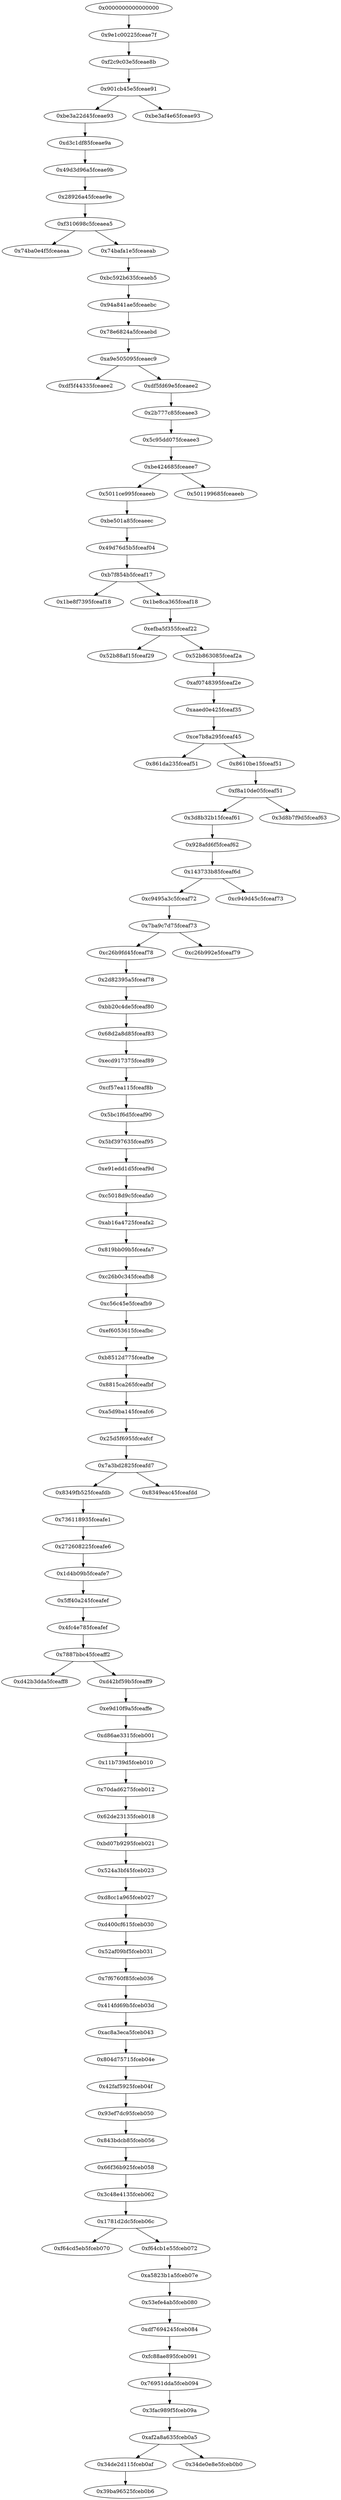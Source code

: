 strict digraph "" {
	graph [bb="0,0,725.04,6660"];
	node [label="\N"];
	"0x0000000000000000"	 [height=0.5,
		pos="274.19,6642",
		width=2.4914];
	"0x9e1c00225fceae7f"	 [height=0.5,
		pos="274.19,6570",
		width=2.329];
	"0x0000000000000000" -> "0x9e1c00225fceae7f"	 [pos="e,274.19,6588.4 274.19,6623.8 274.19,6616.1 274.19,6607 274.19,6598.4"];
	"0xf2c9c03e5fceae8b"	 [height=0.5,
		pos="274.19,6498",
		width=2.3109];
	"0x9e1c00225fceae7f" -> "0xf2c9c03e5fceae8b"	 [pos="e,274.19,6516.4 274.19,6551.8 274.19,6544.1 274.19,6535 274.19,6526.4"];
	"0x901cb45e5fceae91"	 [height=0.5,
		pos="274.19,6426",
		width=2.3651];
	"0xf2c9c03e5fceae8b" -> "0x901cb45e5fceae91"	 [pos="e,274.19,6444.4 274.19,6479.8 274.19,6472.1 274.19,6463 274.19,6454.4"];
	"0xbe3a22d45fceae93"	 [height=0.5,
		pos="181.19,6354",
		width=2.3651];
	"0x901cb45e5fceae91" -> "0xbe3a22d45fceae93"	 [pos="e,203.82,6371.5 251.68,6408.6 239.77,6399.4 224.98,6387.9 212.02,6377.9"];
	"0xbe3af4e65fceae93"	 [height=0.5,
		pos="367.19,6354",
		width=2.3109];
	"0x901cb45e5fceae91" -> "0xbe3af4e65fceae93"	 [pos="e,344.56,6371.5 296.71,6408.6 308.61,6399.4 323.41,6387.9 336.36,6377.9"];
	"0xd3c1df85fceae9a"	 [height=0.5,
		pos="181.19,6282",
		width=2.2026];
	"0xbe3a22d45fceae93" -> "0xd3c1df85fceae9a"	 [pos="e,181.19,6300.4 181.19,6335.8 181.19,6328.1 181.19,6319 181.19,6310.4"];
	"0x49d3d96a5fceae9b"	 [height=0.5,
		pos="181.19,6210",
		width=2.3831];
	"0xd3c1df85fceae9a" -> "0x49d3d96a5fceae9b"	 [pos="e,181.19,6228.4 181.19,6263.8 181.19,6256.1 181.19,6247 181.19,6238.4"];
	"0x28926a45fceae9e"	 [height=0.5,
		pos="181.19,6138",
		width=2.2567];
	"0x49d3d96a5fceae9b" -> "0x28926a45fceae9e"	 [pos="e,181.19,6156.4 181.19,6191.8 181.19,6184.1 181.19,6175 181.19,6166.4"];
	"0xf310698c5fceaea5"	 [height=0.5,
		pos="181.19,6066",
		width=2.329];
	"0x28926a45fceae9e" -> "0xf310698c5fceaea5"	 [pos="e,181.19,6084.4 181.19,6119.8 181.19,6112.1 181.19,6103 181.19,6094.4"];
	"0x74ba0e4f5fceaeaa"	 [height=0.5,
		pos="89.193,5994",
		width=2.3109];
	"0xf310698c5fceaea5" -> "0x74ba0e4f5fceaeaa"	 [pos="e,111.58,6011.5 158.92,6048.6 147.14,6039.4 132.51,6027.9 119.69,6017.9"];
	"0x74bafa1e5fceaeab"	 [height=0.5,
		pos="273.19,5994",
		width=2.3109];
	"0xf310698c5fceaea5" -> "0x74bafa1e5fceaeab"	 [pos="e,250.81,6011.5 203.46,6048.6 215.24,6039.4 229.88,6027.9 242.7,6017.9"];
	"0xbc592b635fceaeb5"	 [height=0.5,
		pos="273.19,5922",
		width=2.3831];
	"0x74bafa1e5fceaeab" -> "0xbc592b635fceaeb5"	 [pos="e,273.19,5940.4 273.19,5975.8 273.19,5968.1 273.19,5959 273.19,5950.4"];
	"0x94a841ae5fceaebc"	 [height=0.5,
		pos="273.19,5850",
		width=2.347];
	"0xbc592b635fceaeb5" -> "0x94a841ae5fceaebc"	 [pos="e,273.19,5868.4 273.19,5903.8 273.19,5896.1 273.19,5887 273.19,5878.4"];
	"0x78e6824a5fceaebd"	 [height=0.5,
		pos="273.19,5778",
		width=2.3651];
	"0x94a841ae5fceaebc" -> "0x78e6824a5fceaebd"	 [pos="e,273.19,5796.4 273.19,5831.8 273.19,5824.1 273.19,5815 273.19,5806.4"];
	"0xa9e505095fceaec9"	 [height=0.5,
		pos="273.19,5706",
		width=2.3651];
	"0x78e6824a5fceaebd" -> "0xa9e505095fceaec9"	 [pos="e,273.19,5724.4 273.19,5759.8 273.19,5752.1 273.19,5743 273.19,5734.4"];
	"0xdf5f44335fceaee2"	 [height=0.5,
		pos="181.19,5634",
		width=2.3109];
	"0xa9e505095fceaec9" -> "0xdf5f44335fceaee2"	 [pos="e,203.58,5651.5 250.92,5688.6 239.14,5679.4 224.51,5667.9 211.69,5657.9"];
	"0xdf5fd69e5fceaee2"	 [height=0.5,
		pos="365.19,5634",
		width=2.2929];
	"0xa9e505095fceaec9" -> "0xdf5fd69e5fceaee2"	 [pos="e,342.81,5651.5 295.46,5688.6 307.24,5679.4 321.88,5667.9 334.7,5657.9"];
	"0x2b777c85fceaee3"	 [height=0.5,
		pos="365.19,5562",
		width=2.2567];
	"0xdf5fd69e5fceaee2" -> "0x2b777c85fceaee3"	 [pos="e,365.19,5580.4 365.19,5615.8 365.19,5608.1 365.19,5599 365.19,5590.4"];
	"0x5c95dd075fceaee3"	 [height=0.5,
		pos="365.19,5490",
		width=2.3651];
	"0x2b777c85fceaee3" -> "0x5c95dd075fceaee3"	 [pos="e,365.19,5508.4 365.19,5543.8 365.19,5536.1 365.19,5527 365.19,5518.4"];
	"0xbe424685fceaee7"	 [height=0.5,
		pos="365.19,5418",
		width=2.2567];
	"0x5c95dd075fceaee3" -> "0xbe424685fceaee7"	 [pos="e,365.19,5436.4 365.19,5471.8 365.19,5464.1 365.19,5455 365.19,5446.4"];
	"0x5011ce995fceaeeb"	 [height=0.5,
		pos="271.19,5346",
		width=2.3651];
	"0xbe424685fceaee7" -> "0x5011ce995fceaeeb"	 [pos="e,294.06,5363.5 342.44,5400.6 330.4,5391.4 315.45,5379.9 302.35,5369.9"];
	"0x501199685fceaeeb"	 [height=0.5,
		pos="460.19,5346",
		width=2.3831];
	"0xbe424685fceaee7" -> "0x501199685fceaeeb"	 [pos="e,437.08,5363.5 388.19,5400.6 400.47,5391.3 415.75,5379.7 429.08,5369.6"];
	"0xbe501a85fceaeec"	 [height=0.5,
		pos="271.19,5274",
		width=2.2206];
	"0x5011ce995fceaeeb" -> "0xbe501a85fceaeec"	 [pos="e,271.19,5292.4 271.19,5327.8 271.19,5320.1 271.19,5311 271.19,5302.4"];
	"0x49d76d5b5fceaf04"	 [height=0.5,
		pos="271.19,5202",
		width=2.3651];
	"0xbe501a85fceaeec" -> "0x49d76d5b5fceaf04"	 [pos="e,271.19,5220.4 271.19,5255.8 271.19,5248.1 271.19,5239 271.19,5230.4"];
	"0xb7f854b5fceaf17"	 [height=0.5,
		pos="271.19,5130",
		width=2.2026];
	"0x49d76d5b5fceaf04" -> "0xb7f854b5fceaf17"	 [pos="e,271.19,5148.4 271.19,5183.8 271.19,5176.1 271.19,5167 271.19,5158.4"];
	"0x1be8f7395fceaf18"	 [height=0.5,
		pos="179.19,5058",
		width=2.3109];
	"0xb7f854b5fceaf17" -> "0x1be8f7395fceaf18"	 [pos="e,201.58,5075.5 248.92,5112.6 237.14,5103.4 222.51,5091.9 209.69,5081.9"];
	"0x1be8ca365fceaf18"	 [height=0.5,
		pos="364.19,5058",
		width=2.329];
	"0xb7f854b5fceaf17" -> "0x1be8ca365fceaf18"	 [pos="e,341.56,5075.5 293.71,5112.6 305.61,5103.4 320.41,5091.9 333.36,5081.9"];
	"0xefba5f355fceaf22"	 [height=0.5,
		pos="364.19,4986",
		width=2.2567];
	"0x1be8ca365fceaf18" -> "0xefba5f355fceaf22"	 [pos="e,364.19,5004.4 364.19,5039.8 364.19,5032.1 364.19,5023 364.19,5014.4"];
	"0x52b88af15fceaf29"	 [height=0.5,
		pos="271.19,4914",
		width=2.3109];
	"0xefba5f355fceaf22" -> "0x52b88af15fceaf29"	 [pos="e,293.82,4931.5 341.68,4968.6 329.77,4959.4 314.98,4947.9 302.02,4937.9"];
	"0x52b863085fceaf2a"	 [height=0.5,
		pos="457.19,4914",
		width=2.3651];
	"0xefba5f355fceaf22" -> "0x52b863085fceaf2a"	 [pos="e,434.56,4931.5 386.71,4968.6 398.61,4959.4 413.41,4947.9 426.36,4937.9"];
	"0xaf0748395fceaf2e"	 [height=0.5,
		pos="457.19,4842",
		width=2.3109];
	"0x52b863085fceaf2a" -> "0xaf0748395fceaf2e"	 [pos="e,457.19,4860.4 457.19,4895.8 457.19,4888.1 457.19,4879 457.19,4870.4"];
	"0xaaed0e425fceaf35"	 [height=0.5,
		pos="457.19,4770",
		width=2.3109];
	"0xaf0748395fceaf2e" -> "0xaaed0e425fceaf35"	 [pos="e,457.19,4788.4 457.19,4823.8 457.19,4816.1 457.19,4807 457.19,4798.4"];
	"0xce7b8a295fceaf45"	 [height=0.5,
		pos="457.19,4698",
		width=2.329];
	"0xaaed0e425fceaf35" -> "0xce7b8a295fceaf45"	 [pos="e,457.19,4716.4 457.19,4751.8 457.19,4744.1 457.19,4735 457.19,4726.4"];
	"0x861da235fceaf51"	 [height=0.5,
		pos="368.19,4626",
		width=2.2387];
	"0xce7b8a295fceaf45" -> "0x861da235fceaf51"	 [pos="e,389.85,4643.5 435.65,4680.6 424.25,4671.4 410.09,4659.9 397.69,4649.9"];
	"0x8610be15fceaf51"	 [height=0.5,
		pos="547.19,4626",
		width=2.2387];
	"0xce7b8a295fceaf45" -> "0x8610be15fceaf51"	 [pos="e,525.29,4643.5 478.98,4680.6 490.5,4671.4 504.82,4659.9 517.36,4649.9"];
	"0xf8a10de05fceaf51"	 [height=0.5,
		pos="547.19,4554",
		width=2.3109];
	"0x8610be15fceaf51" -> "0xf8a10de05fceaf51"	 [pos="e,547.19,4572.4 547.19,4607.8 547.19,4600.1 547.19,4591 547.19,4582.4"];
	"0x3d8b32b15fceaf61"	 [height=0.5,
		pos="454.19,4482",
		width=2.3651];
	"0xf8a10de05fceaf51" -> "0x3d8b32b15fceaf61"	 [pos="e,476.82,4499.5 524.68,4536.6 512.77,4527.4 497.98,4515.9 485.02,4505.9"];
	"0x3d8b7f9d5fceaf63"	 [height=0.5,
		pos="641.19,4482",
		width=2.329];
	"0xf8a10de05fceaf51" -> "0x3d8b7f9d5fceaf63"	 [pos="e,618.32,4499.5 569.95,4536.6 581.98,4527.4 596.94,4515.9 610.03,4505.9"];
	"0x928afd6f5fceaf62"	 [height=0.5,
		pos="454.19,4410",
		width=2.2748];
	"0x3d8b32b15fceaf61" -> "0x928afd6f5fceaf62"	 [pos="e,454.19,4428.4 454.19,4463.8 454.19,4456.1 454.19,4447 454.19,4438.4"];
	"0x143733b85fceaf6d"	 [height=0.5,
		pos="454.19,4338",
		width=2.3651];
	"0x928afd6f5fceaf62" -> "0x143733b85fceaf6d"	 [pos="e,454.19,4356.4 454.19,4391.8 454.19,4384.1 454.19,4375 454.19,4366.4"];
	"0xc9495a3c5fceaf72"	 [height=0.5,
		pos="361.19,4266",
		width=2.329];
	"0x143733b85fceaf6d" -> "0xc9495a3c5fceaf72"	 [pos="e,383.82,4283.5 431.68,4320.6 419.77,4311.4 404.98,4299.9 392.02,4289.9"];
	"0xc949d45c5fceaf73"	 [height=0.5,
		pos="547.19,4266",
		width=2.347];
	"0x143733b85fceaf6d" -> "0xc949d45c5fceaf73"	 [pos="e,524.56,4283.5 476.71,4320.6 488.61,4311.4 503.41,4299.9 516.36,4289.9"];
	"0x7ba9c7d75fceaf73"	 [height=0.5,
		pos="361.19,4194",
		width=2.347];
	"0xc9495a3c5fceaf72" -> "0x7ba9c7d75fceaf73"	 [pos="e,361.19,4212.4 361.19,4247.8 361.19,4240.1 361.19,4231 361.19,4222.4"];
	"0xc26b9fd45fceaf78"	 [height=0.5,
		pos="268.19,4122",
		width=2.3109];
	"0x7ba9c7d75fceaf73" -> "0xc26b9fd45fceaf78"	 [pos="e,290.82,4139.5 338.68,4176.6 326.77,4167.4 311.98,4155.9 299.02,4145.9"];
	"0xc26b992e5fceaf79"	 [height=0.5,
		pos="454.19,4122",
		width=2.347];
	"0x7ba9c7d75fceaf73" -> "0xc26b992e5fceaf79"	 [pos="e,431.56,4139.5 383.71,4176.6 395.61,4167.4 410.41,4155.9 423.36,4145.9"];
	"0x2d82395a5fceaf78"	 [height=0.5,
		pos="268.19,4050",
		width=2.3651];
	"0xc26b9fd45fceaf78" -> "0x2d82395a5fceaf78"	 [pos="e,268.19,4068.4 268.19,4103.8 268.19,4096.1 268.19,4087 268.19,4078.4"];
	"0xbb20c4de5fceaf80"	 [height=0.5,
		pos="268.19,3978",
		width=2.347];
	"0x2d82395a5fceaf78" -> "0xbb20c4de5fceaf80"	 [pos="e,268.19,3996.4 268.19,4031.8 268.19,4024.1 268.19,4015 268.19,4006.4"];
	"0x68d2a8d85fceaf83"	 [height=0.5,
		pos="268.19,3906",
		width=2.3651];
	"0xbb20c4de5fceaf80" -> "0x68d2a8d85fceaf83"	 [pos="e,268.19,3924.4 268.19,3959.8 268.19,3952.1 268.19,3943 268.19,3934.4"];
	"0xecd917375fceaf89"	 [height=0.5,
		pos="268.19,3834",
		width=2.347];
	"0x68d2a8d85fceaf83" -> "0xecd917375fceaf89"	 [pos="e,268.19,3852.4 268.19,3887.8 268.19,3880.1 268.19,3871 268.19,3862.4"];
	"0xcf57ea115fceaf8b"	 [height=0.5,
		pos="268.19,3762",
		width=2.2929];
	"0xecd917375fceaf89" -> "0xcf57ea115fceaf8b"	 [pos="e,268.19,3780.4 268.19,3815.8 268.19,3808.1 268.19,3799 268.19,3790.4"];
	"0x5bc1f6d5fceaf90"	 [height=0.5,
		pos="268.19,3690",
		width=2.2026];
	"0xcf57ea115fceaf8b" -> "0x5bc1f6d5fceaf90"	 [pos="e,268.19,3708.4 268.19,3743.8 268.19,3736.1 268.19,3727 268.19,3718.4"];
	"0x5bf397635fceaf95"	 [height=0.5,
		pos="268.19,3618",
		width=2.329];
	"0x5bc1f6d5fceaf90" -> "0x5bf397635fceaf95"	 [pos="e,268.19,3636.4 268.19,3671.8 268.19,3664.1 268.19,3655 268.19,3646.4"];
	"0xe91edd1d5fceaf9d"	 [height=0.5,
		pos="268.19,3546",
		width=2.347];
	"0x5bf397635fceaf95" -> "0xe91edd1d5fceaf9d"	 [pos="e,268.19,3564.4 268.19,3599.8 268.19,3592.1 268.19,3583 268.19,3574.4"];
	"0xc5018d9c5fceafa0"	 [height=0.5,
		pos="268.19,3474",
		width=2.329];
	"0xe91edd1d5fceaf9d" -> "0xc5018d9c5fceafa0"	 [pos="e,268.19,3492.4 268.19,3527.8 268.19,3520.1 268.19,3511 268.19,3502.4"];
	"0xab16a4725fceafa2"	 [height=0.5,
		pos="268.19,3402",
		width=2.329];
	"0xc5018d9c5fceafa0" -> "0xab16a4725fceafa2"	 [pos="e,268.19,3420.4 268.19,3455.8 268.19,3448.1 268.19,3439 268.19,3430.4"];
	"0x819bb09b5fceafa7"	 [height=0.5,
		pos="268.19,3330",
		width=2.3651];
	"0xab16a4725fceafa2" -> "0x819bb09b5fceafa7"	 [pos="e,268.19,3348.4 268.19,3383.8 268.19,3376.1 268.19,3367 268.19,3358.4"];
	"0xc26b0c345fceafb8"	 [height=0.5,
		pos="268.19,3258",
		width=2.347];
	"0x819bb09b5fceafa7" -> "0xc26b0c345fceafb8"	 [pos="e,268.19,3276.4 268.19,3311.8 268.19,3304.1 268.19,3295 268.19,3286.4"];
	"0xc56c45e5fceafb9"	 [height=0.5,
		pos="268.19,3186",
		width=2.2026];
	"0xc26b0c345fceafb8" -> "0xc56c45e5fceafb9"	 [pos="e,268.19,3204.4 268.19,3239.8 268.19,3232.1 268.19,3223 268.19,3214.4"];
	"0xef6053615fceafbc"	 [height=0.5,
		pos="268.19,3114",
		width=2.3109];
	"0xc56c45e5fceafb9" -> "0xef6053615fceafbc"	 [pos="e,268.19,3132.4 268.19,3167.8 268.19,3160.1 268.19,3151 268.19,3142.4"];
	"0xb8512d775fceafbe"	 [height=0.5,
		pos="268.19,3042",
		width=2.3651];
	"0xef6053615fceafbc" -> "0xb8512d775fceafbe"	 [pos="e,268.19,3060.4 268.19,3095.8 268.19,3088.1 268.19,3079 268.19,3070.4"];
	"0x8815ca265fceafbf"	 [height=0.5,
		pos="268.19,2970",
		width=2.3109];
	"0xb8512d775fceafbe" -> "0x8815ca265fceafbf"	 [pos="e,268.19,2988.4 268.19,3023.8 268.19,3016.1 268.19,3007 268.19,2998.4"];
	"0xa5d9ba145fceafc6"	 [height=0.5,
		pos="268.19,2898",
		width=2.329];
	"0x8815ca265fceafbf" -> "0xa5d9ba145fceafc6"	 [pos="e,268.19,2916.4 268.19,2951.8 268.19,2944.1 268.19,2935 268.19,2926.4"];
	"0x25d5f6955fceafcf"	 [height=0.5,
		pos="268.19,2826",
		width=2.2748];
	"0xa5d9ba145fceafc6" -> "0x25d5f6955fceafcf"	 [pos="e,268.19,2844.4 268.19,2879.8 268.19,2872.1 268.19,2863 268.19,2854.4"];
	"0x7a3bd2825fceafd7"	 [height=0.5,
		pos="268.19,2754",
		width=2.3651];
	"0x25d5f6955fceafcf" -> "0x7a3bd2825fceafd7"	 [pos="e,268.19,2772.4 268.19,2807.8 268.19,2800.1 268.19,2791 268.19,2782.4"];
	"0x8349fb525fceafdb"	 [height=0.5,
		pos="175.19,2682",
		width=2.329];
	"0x7a3bd2825fceafd7" -> "0x8349fb525fceafdb"	 [pos="e,197.82,2699.5 245.68,2736.6 233.77,2727.4 218.98,2715.9 206.02,2705.9"];
	"0x8349eac45fceafdd"	 [height=0.5,
		pos="361.19,2682",
		width=2.329];
	"0x7a3bd2825fceafd7" -> "0x8349eac45fceafdd"	 [pos="e,338.56,2699.5 290.71,2736.6 302.61,2727.4 317.41,2715.9 330.36,2705.9"];
	"0x736118935fceafe1"	 [height=0.5,
		pos="175.19,2610",
		width=2.3651];
	"0x8349fb525fceafdb" -> "0x736118935fceafe1"	 [pos="e,175.19,2628.4 175.19,2663.8 175.19,2656.1 175.19,2647 175.19,2638.4"];
	"0x272608225fceafe6"	 [height=0.5,
		pos="175.19,2538",
		width=2.3651];
	"0x736118935fceafe1" -> "0x272608225fceafe6"	 [pos="e,175.19,2556.4 175.19,2591.8 175.19,2584.1 175.19,2575 175.19,2566.4"];
	"0x1d4b09b5fceafe7"	 [height=0.5,
		pos="175.19,2466",
		width=2.2387];
	"0x272608225fceafe6" -> "0x1d4b09b5fceafe7"	 [pos="e,175.19,2484.4 175.19,2519.8 175.19,2512.1 175.19,2503 175.19,2494.4"];
	"0x5ff40a245fceafef"	 [height=0.5,
		pos="175.19,2394",
		width=2.2206];
	"0x1d4b09b5fceafe7" -> "0x5ff40a245fceafef"	 [pos="e,175.19,2412.4 175.19,2447.8 175.19,2440.1 175.19,2431 175.19,2422.4"];
	"0x4fc4e785fceafef"	 [height=0.5,
		pos="175.19,2322",
		width=2.1304];
	"0x5ff40a245fceafef" -> "0x4fc4e785fceafef"	 [pos="e,175.19,2340.4 175.19,2375.8 175.19,2368.1 175.19,2359 175.19,2350.4"];
	"0x7887bbc45fceaff2"	 [height=0.5,
		pos="175.19,2250",
		width=2.3109];
	"0x4fc4e785fceafef" -> "0x7887bbc45fceaff2"	 [pos="e,175.19,2268.4 175.19,2303.8 175.19,2296.1 175.19,2287 175.19,2278.4"];
	"0xd42b3dda5fceaff8"	 [height=0.5,
		pos="83.193,2178",
		width=2.3109];
	"0x7887bbc45fceaff2" -> "0xd42b3dda5fceaff8"	 [pos="e,105.58,2195.5 152.92,2232.6 141.14,2223.4 126.51,2211.9 113.69,2201.9"];
	"0xd42bf59b5fceaff9"	 [height=0.5,
		pos="267.19,2178",
		width=2.2929];
	"0x7887bbc45fceaff2" -> "0xd42bf59b5fceaff9"	 [pos="e,244.81,2195.5 197.46,2232.6 209.24,2223.4 223.88,2211.9 236.7,2201.9"];
	"0xe9d10f9a5fceaffe"	 [height=0.5,
		pos="267.19,2106",
		width=2.2567];
	"0xd42bf59b5fceaff9" -> "0xe9d10f9a5fceaffe"	 [pos="e,267.19,2124.4 267.19,2159.8 267.19,2152.1 267.19,2143 267.19,2134.4"];
	"0xd86ae3315fceb001"	 [height=0.5,
		pos="267.19,2034",
		width=2.4012];
	"0xe9d10f9a5fceaffe" -> "0xd86ae3315fceb001"	 [pos="e,267.19,2052.4 267.19,2087.8 267.19,2080.1 267.19,2071 267.19,2062.4"];
	"0x11b739d5fceb010"	 [height=0.5,
		pos="267.19,1962",
		width=2.3109];
	"0xd86ae3315fceb001" -> "0x11b739d5fceb010"	 [pos="e,267.19,1980.4 267.19,2015.8 267.19,2008.1 267.19,1999 267.19,1990.4"];
	"0x70dad6275fceb012"	 [height=0.5,
		pos="267.19,1890",
		width=2.4192];
	"0x11b739d5fceb010" -> "0x70dad6275fceb012"	 [pos="e,267.19,1908.4 267.19,1943.8 267.19,1936.1 267.19,1927 267.19,1918.4"];
	"0x62de23135fceb018"	 [height=0.5,
		pos="267.19,1818",
		width=2.4192];
	"0x70dad6275fceb012" -> "0x62de23135fceb018"	 [pos="e,267.19,1836.4 267.19,1871.8 267.19,1864.1 267.19,1855 267.19,1846.4"];
	"0xbd07b9295fceb021"	 [height=0.5,
		pos="267.19,1746",
		width=2.4192];
	"0x62de23135fceb018" -> "0xbd07b9295fceb021"	 [pos="e,267.19,1764.4 267.19,1799.8 267.19,1792.1 267.19,1783 267.19,1774.4"];
	"0x524a3bf45fceb023"	 [height=0.5,
		pos="267.19,1674",
		width=2.3651];
	"0xbd07b9295fceb021" -> "0x524a3bf45fceb023"	 [pos="e,267.19,1692.4 267.19,1727.8 267.19,1720.1 267.19,1711 267.19,1702.4"];
	"0xd8cc1a965fceb027"	 [height=0.5,
		pos="267.19,1602",
		width=2.3831];
	"0x524a3bf45fceb023" -> "0xd8cc1a965fceb027"	 [pos="e,267.19,1620.4 267.19,1655.8 267.19,1648.1 267.19,1639 267.19,1630.4"];
	"0xd400cf615fceb030"	 [height=0.5,
		pos="267.19,1530",
		width=2.3651];
	"0xd8cc1a965fceb027" -> "0xd400cf615fceb030"	 [pos="e,267.19,1548.4 267.19,1583.8 267.19,1576.1 267.19,1567 267.19,1558.4"];
	"0x52af09bf5fceb031"	 [height=0.5,
		pos="267.19,1458",
		width=2.329];
	"0xd400cf615fceb030" -> "0x52af09bf5fceb031"	 [pos="e,267.19,1476.4 267.19,1511.8 267.19,1504.1 267.19,1495 267.19,1486.4"];
	"0x7f6760f85fceb036"	 [height=0.5,
		pos="267.19,1386",
		width=2.347];
	"0x52af09bf5fceb031" -> "0x7f6760f85fceb036"	 [pos="e,267.19,1404.4 267.19,1439.8 267.19,1432.1 267.19,1423 267.19,1414.4"];
	"0x414fd69b5fceb03d"	 [height=0.5,
		pos="267.19,1314",
		width=2.3831];
	"0x7f6760f85fceb036" -> "0x414fd69b5fceb03d"	 [pos="e,267.19,1332.4 267.19,1367.8 267.19,1360.1 267.19,1351 267.19,1342.4"];
	"0xac8a3eca5fceb043"	 [height=0.5,
		pos="267.19,1242",
		width=2.347];
	"0x414fd69b5fceb03d" -> "0xac8a3eca5fceb043"	 [pos="e,267.19,1260.4 267.19,1295.8 267.19,1288.1 267.19,1279 267.19,1270.4"];
	"0x804d75715fceb04e"	 [height=0.5,
		pos="267.19,1170",
		width=2.4192];
	"0xac8a3eca5fceb043" -> "0x804d75715fceb04e"	 [pos="e,267.19,1188.4 267.19,1223.8 267.19,1216.1 267.19,1207 267.19,1198.4"];
	"0x42faf5925fceb04f"	 [height=0.5,
		pos="267.19,1098",
		width=2.2929];
	"0x804d75715fceb04e" -> "0x42faf5925fceb04f"	 [pos="e,267.19,1116.4 267.19,1151.8 267.19,1144.1 267.19,1135 267.19,1126.4"];
	"0x93ef7dc95fceb050"	 [height=0.5,
		pos="267.19,1026",
		width=2.3651];
	"0x42faf5925fceb04f" -> "0x93ef7dc95fceb050"	 [pos="e,267.19,1044.4 267.19,1079.8 267.19,1072.1 267.19,1063 267.19,1054.4"];
	"0x843bdcb85fceb056"	 [height=0.5,
		pos="267.19,954",
		width=2.4192];
	"0x93ef7dc95fceb050" -> "0x843bdcb85fceb056"	 [pos="e,267.19,972.41 267.19,1007.8 267.19,1000.1 267.19,990.97 267.19,982.42"];
	"0x66f36b925fceb058"	 [height=0.5,
		pos="267.19,882",
		width=2.3831];
	"0x843bdcb85fceb056" -> "0x66f36b925fceb058"	 [pos="e,267.19,900.41 267.19,935.83 267.19,928.13 267.19,918.97 267.19,910.42"];
	"0x3c48e4135fceb062"	 [height=0.5,
		pos="267.19,810",
		width=2.4012];
	"0x66f36b925fceb058" -> "0x3c48e4135fceb062"	 [pos="e,267.19,828.41 267.19,863.83 267.19,856.13 267.19,846.97 267.19,838.42"];
	"0x1781d2dc5fceb06c"	 [height=0.5,
		pos="267.19,738",
		width=2.4012];
	"0x3c48e4135fceb062" -> "0x1781d2dc5fceb06c"	 [pos="e,267.19,756.41 267.19,791.83 267.19,784.13 267.19,774.97 267.19,766.42"];
	"0xf64cd5eb5fceb070"	 [height=0.5,
		pos="173.19,666",
		width=2.3651];
	"0x1781d2dc5fceb06c" -> "0xf64cd5eb5fceb070"	 [pos="e,196.06,683.52 244.44,720.57 232.4,711.35 217.45,699.9 204.35,689.87"];
	"0xf64cb1e55fceb072"	 [height=0.5,
		pos="361.19,666",
		width=2.3651];
	"0x1781d2dc5fceb06c" -> "0xf64cb1e55fceb072"	 [pos="e,338.32,683.52 289.95,720.57 301.98,711.35 316.94,699.9 330.03,689.87"];
	"0xa5823b1a5fceb07e"	 [height=0.5,
		pos="361.19,594",
		width=2.3831];
	"0xf64cb1e55fceb072" -> "0xa5823b1a5fceb07e"	 [pos="e,361.19,612.41 361.19,647.83 361.19,640.13 361.19,630.97 361.19,622.42"];
	"0x53efe4ab5fceb080"	 [height=0.5,
		pos="361.19,522",
		width=2.347];
	"0xa5823b1a5fceb07e" -> "0x53efe4ab5fceb080"	 [pos="e,361.19,540.41 361.19,575.83 361.19,568.13 361.19,558.97 361.19,550.42"];
	"0xdf7694245fceb084"	 [height=0.5,
		pos="361.19,450",
		width=2.3831];
	"0x53efe4ab5fceb080" -> "0xdf7694245fceb084"	 [pos="e,361.19,468.41 361.19,503.83 361.19,496.13 361.19,486.97 361.19,478.42"];
	"0xfc88ae895fceb091"	 [height=0.5,
		pos="361.19,378",
		width=2.347];
	"0xdf7694245fceb084" -> "0xfc88ae895fceb091"	 [pos="e,361.19,396.41 361.19,431.83 361.19,424.13 361.19,414.97 361.19,406.42"];
	"0x76951dda5fceb094"	 [height=0.5,
		pos="361.19,306",
		width=2.4192];
	"0xfc88ae895fceb091" -> "0x76951dda5fceb094"	 [pos="e,361.19,324.41 361.19,359.83 361.19,352.13 361.19,342.97 361.19,334.42"];
	"0x3fac989f5fceb09a"	 [height=0.5,
		pos="361.19,234",
		width=2.3109];
	"0x76951dda5fceb094" -> "0x3fac989f5fceb09a"	 [pos="e,361.19,252.41 361.19,287.83 361.19,280.13 361.19,270.97 361.19,262.42"];
	"0xaf2a8a635fceb0a5"	 [height=0.5,
		pos="361.19,162",
		width=2.329];
	"0x3fac989f5fceb09a" -> "0xaf2a8a635fceb0a5"	 [pos="e,361.19,180.41 361.19,215.83 361.19,208.13 361.19,198.97 361.19,190.42"];
	"0x34de2d115fceb0af"	 [height=0.5,
		pos="267.19,90",
		width=2.3651];
	"0xaf2a8a635fceb0a5" -> "0x34de2d115fceb0af"	 [pos="e,290.06,107.52 338.44,144.57 326.4,135.35 311.45,123.9 298.35,113.87"];
	"0x34de0e8e5fceb0b0"	 [height=0.5,
		pos="456.19,90",
		width=2.3831];
	"0xaf2a8a635fceb0a5" -> "0x34de0e8e5fceb0b0"	 [pos="e,433.08,107.52 384.19,144.57 396.47,135.27 411.75,123.68 425.08,113.58"];
	"0x39ba96525fceb0b6"	 [height=0.5,
		pos="267.19,18",
		width=2.4192];
	"0x34de2d115fceb0af" -> "0x39ba96525fceb0b6"	 [pos="e,267.19,36.413 267.19,71.831 267.19,64.131 267.19,54.974 267.19,46.417"];
}
